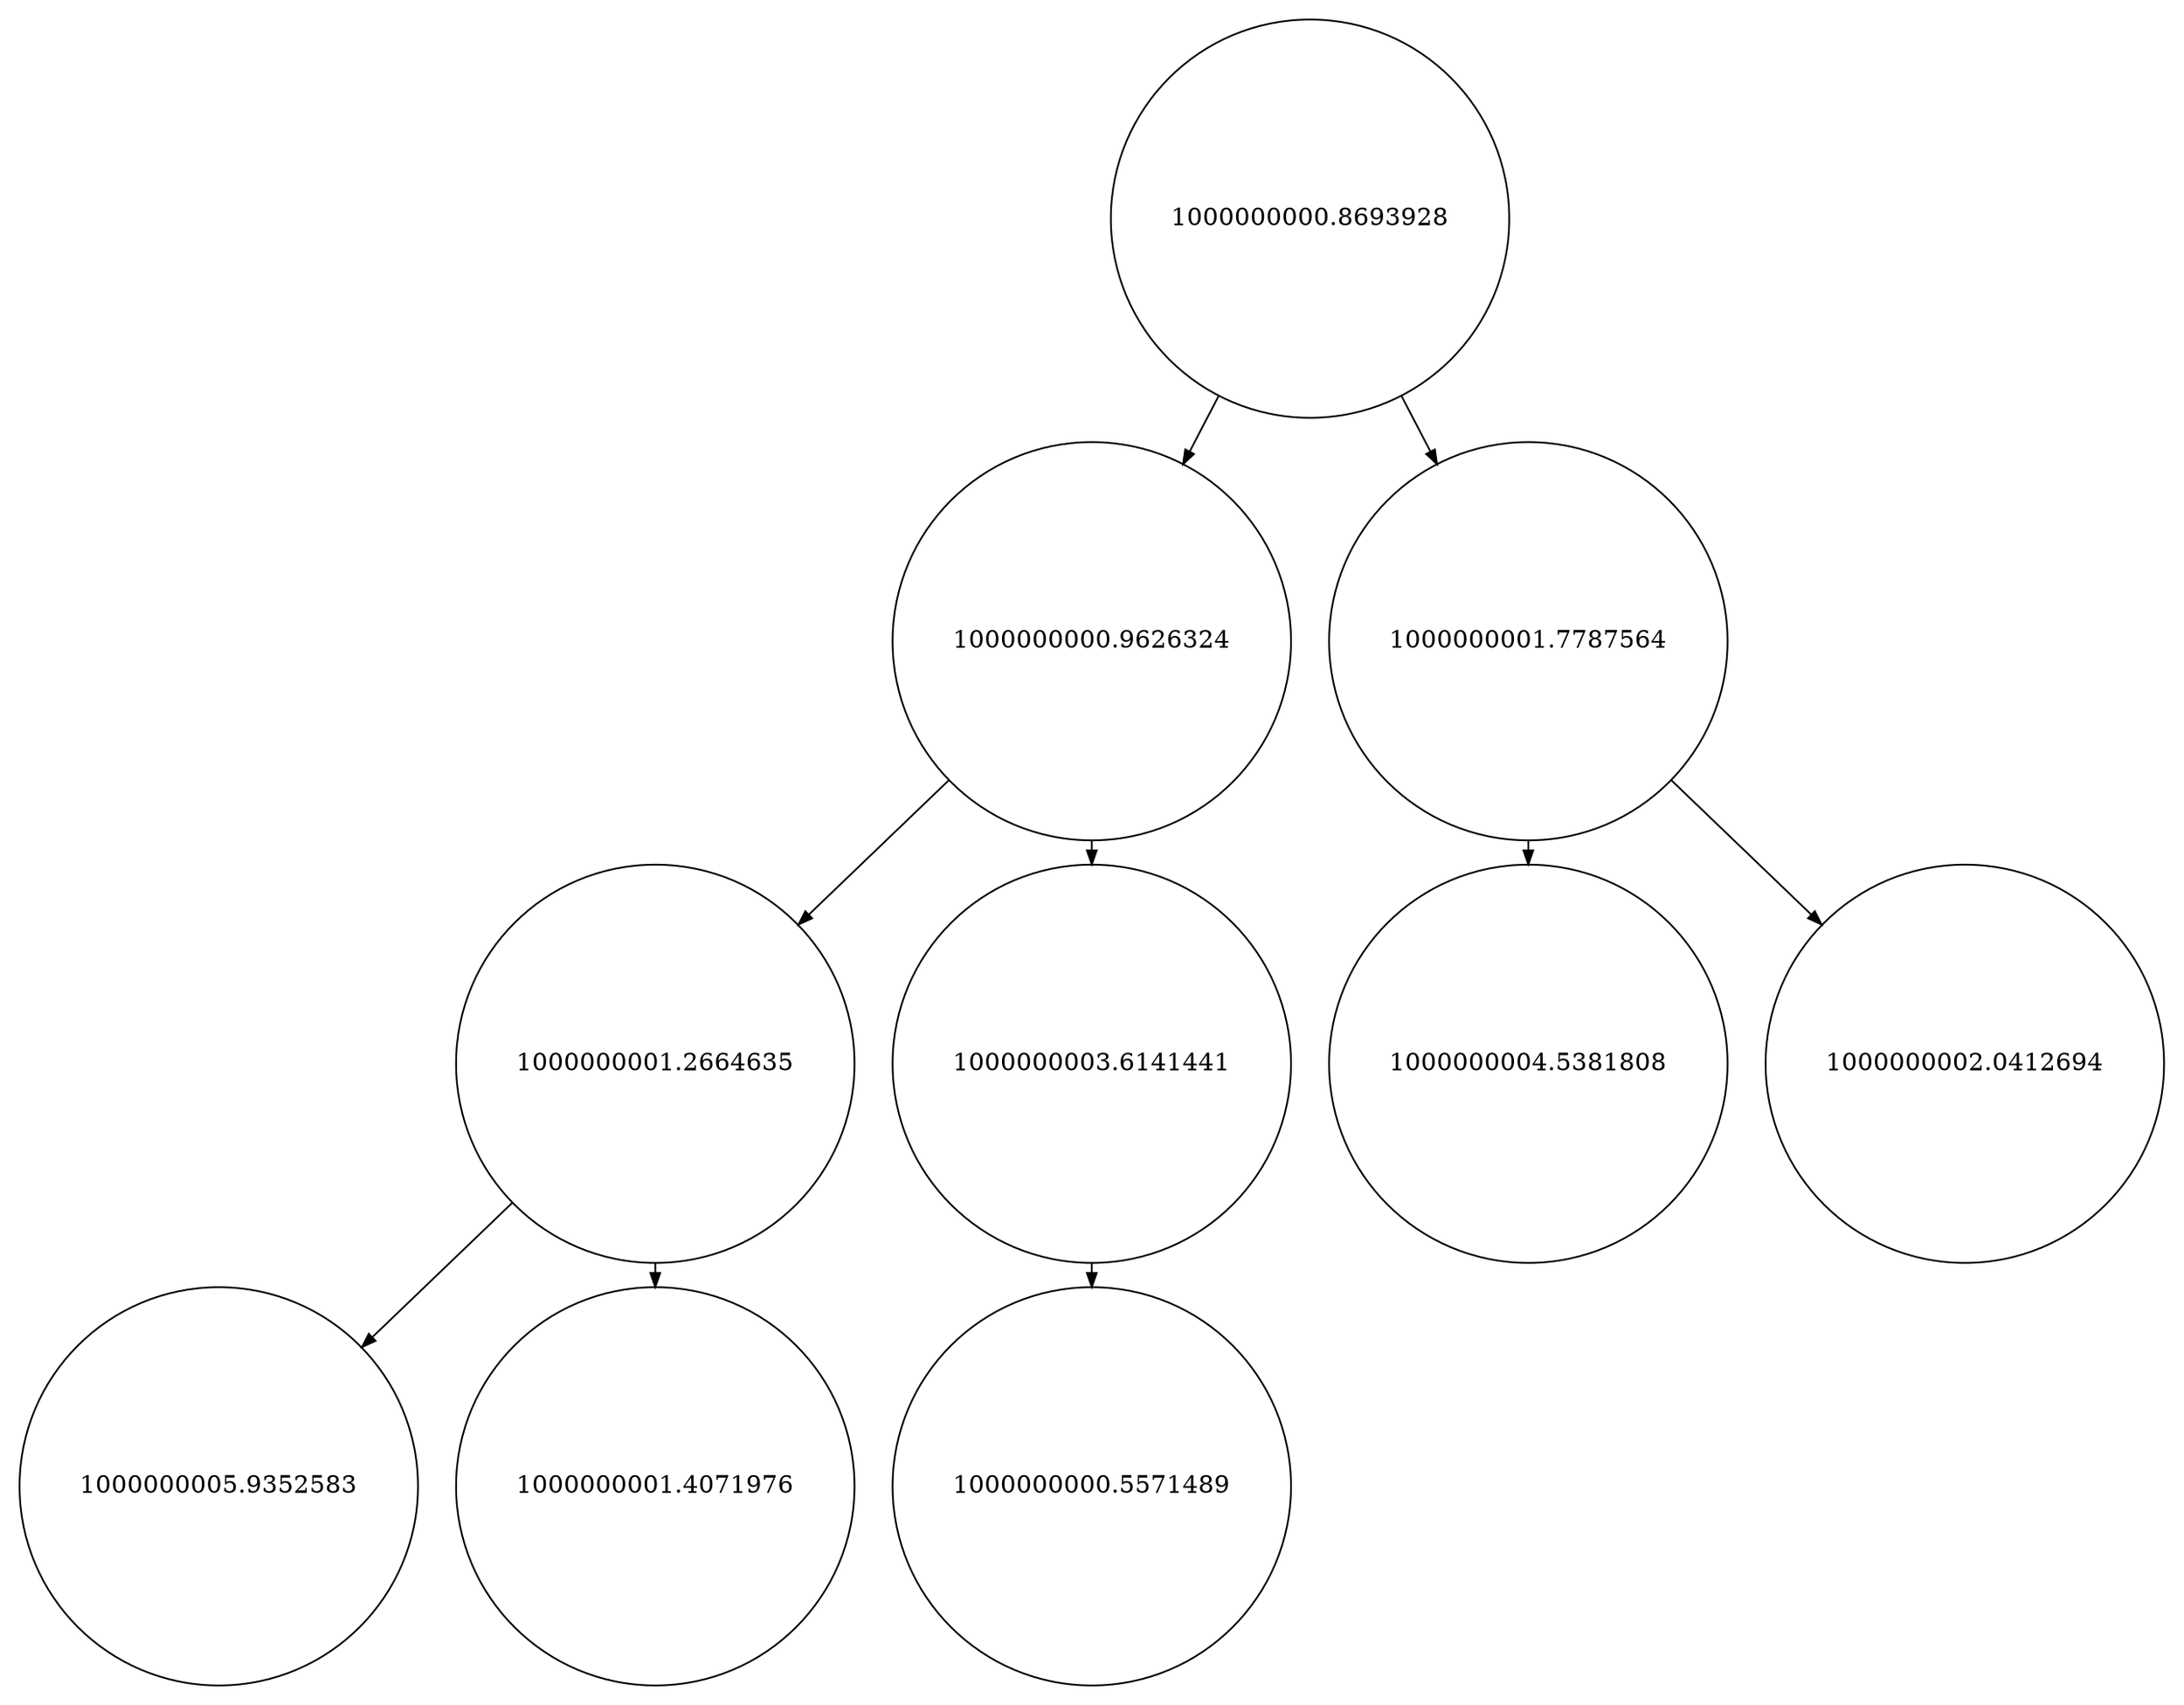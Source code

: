 
    digraph G {
    nodesep=0.3;
    ranksep=0.2;
    margin=0.1;
    node [shape=circle];
    edge [arrowsize=0.8];
    1 -> 2[side=left];
1 -> 3;
2 -> 4[side=left];
2 -> 5;
3 -> 6[side=left];
3 -> 7;
4 -> 8[side=left];
4 -> 9;
5 -> 10[side=left];
1[label="1000000000.8693928"]
2[label="1000000000.9626324"]
3[label="1000000001.7787564"]
4[label="1000000001.2664635"]
5[label="1000000003.6141441"]
6[label="1000000004.5381808"]
7[label="1000000002.0412694"]
8[label="1000000005.9352583"]
9[label="1000000001.4071976"]
10[label="1000000000.5571489"]}